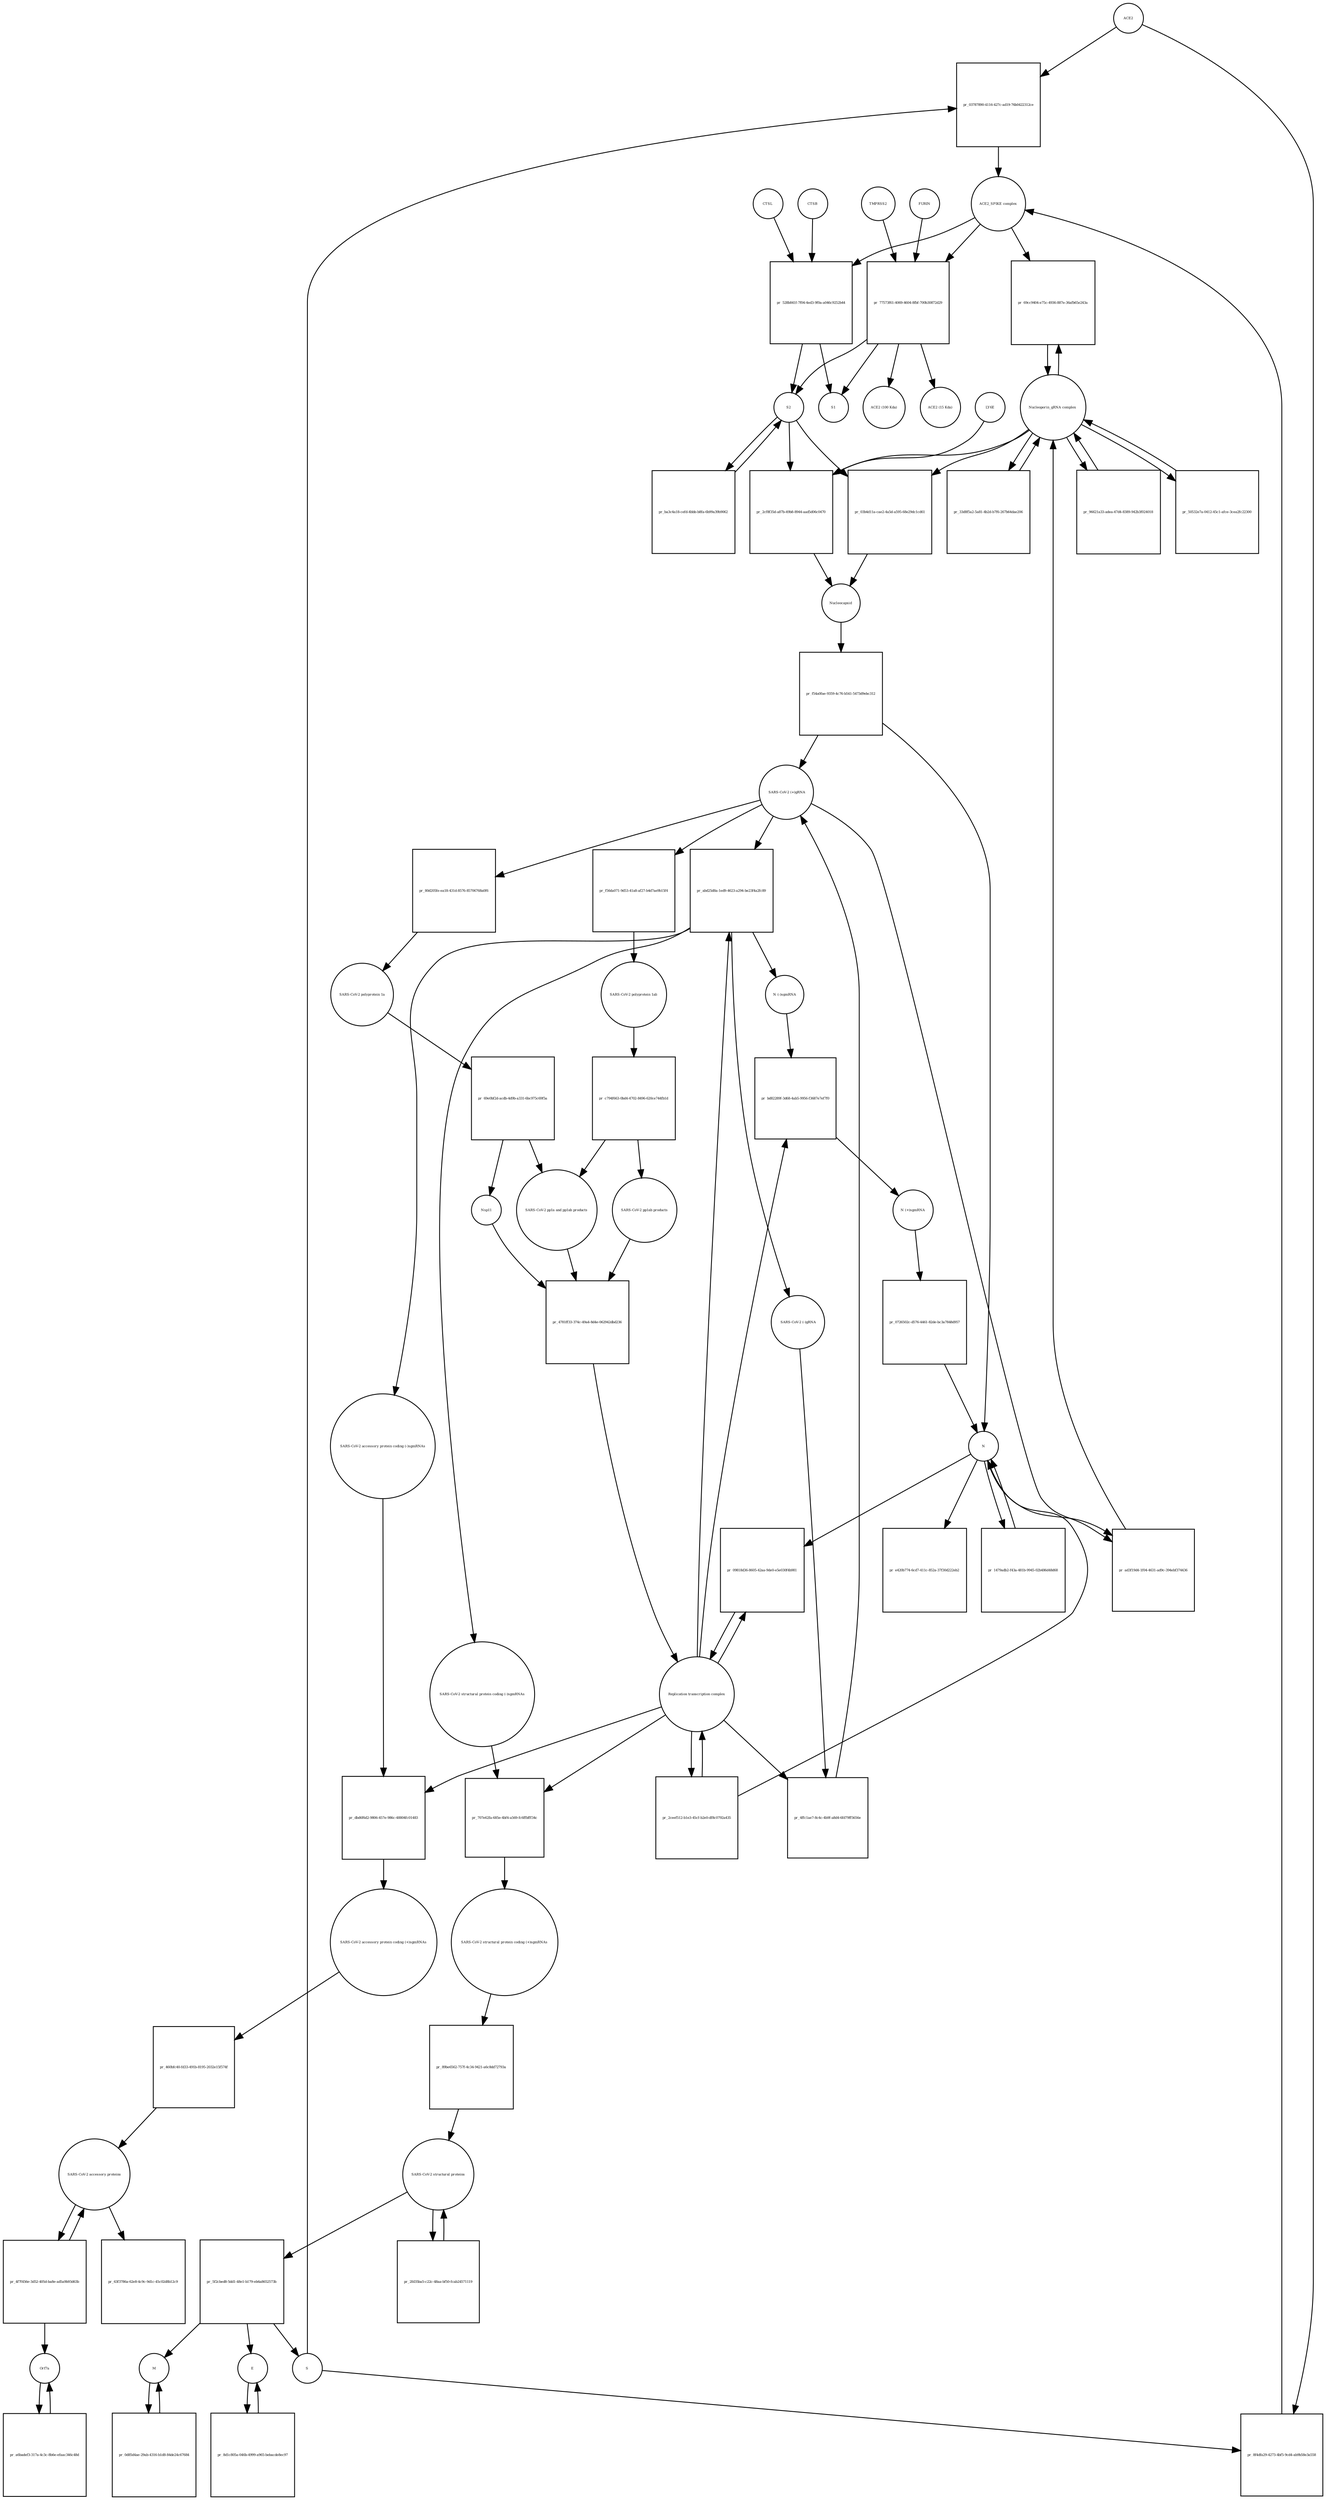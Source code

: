 strict digraph  {
ACE2 [annotation="", bipartite=0, cls=macromolecule, fontsize=4, label=ACE2, shape=circle];
"pr_03787890-4116-427c-ad19-76b0422312ce" [annotation="", bipartite=1, cls=process, fontsize=4, label="pr_03787890-4116-427c-ad19-76b0422312ce", shape=square];
"ACE2_SPIKE complex" [annotation="", bipartite=0, cls=complex, fontsize=4, label="ACE2_SPIKE complex", shape=circle];
S [annotation="", bipartite=0, cls="macromolecule multimer", fontsize=4, label=S, shape=circle];
"Nucleoporin_gRNA complex " [annotation="", bipartite=0, cls=complex, fontsize=4, label="Nucleoporin_gRNA complex ", shape=circle];
"pr_69cc9404-e75c-4936-887e-36afb65e243a" [annotation="", bipartite=1, cls=process, fontsize=4, label="pr_69cc9404-e75c-4936-887e-36afb65e243a", shape=square];
"pr_528b841f-7f04-4ed3-9f0a-a046c9252b44" [annotation="", bipartite=1, cls=process, fontsize=4, label="pr_528b841f-7f04-4ed3-9f0a-a046c9252b44", shape=square];
S2 [annotation="", bipartite=0, cls=macromolecule, fontsize=4, label=S2, shape=circle];
CTSB [annotation="", bipartite=0, cls=macromolecule, fontsize=4, label=CTSB, shape=circle];
CTSL [annotation="", bipartite=0, cls=macromolecule, fontsize=4, label=CTSL, shape=circle];
S1 [annotation="", bipartite=0, cls=macromolecule, fontsize=4, label=S1, shape=circle];
"pr_8f4dfa29-4273-4bf5-9cd4-ab9b58e3a558" [annotation="", bipartite=1, cls=process, fontsize=4, label="pr_8f4dfa29-4273-4bf5-9cd4-ab9b58e3a558", shape=square];
"pr_2cf8f35d-a87b-49b8-8944-aad5d06c0470" [annotation="", bipartite=1, cls=process, fontsize=4, label="pr_2cf8f35d-a87b-49b8-8944-aad5d06c0470", shape=square];
Nucleocapsid [annotation="", bipartite=0, cls=complex, fontsize=4, label=Nucleocapsid, shape=circle];
LY6E [annotation="", bipartite=0, cls=macromolecule, fontsize=4, label=LY6E, shape=circle];
"pr_03b4d11a-cae2-4a5d-a595-68e29dc1cd61" [annotation="", bipartite=1, cls=process, fontsize=4, label="pr_03b4d11a-cae2-4a5d-a595-68e29dc1cd61", shape=square];
"pr_f54a0fae-9359-4c76-b541-5473d9ebc312" [annotation="", bipartite=1, cls=process, fontsize=4, label="pr_f54a0fae-9359-4c76-b541-5473d9ebc312", shape=square];
" SARS-CoV-2 (+)gRNA" [annotation="", bipartite=0, cls="nucleic acid feature", fontsize=4, label=" SARS-CoV-2 (+)gRNA", shape=circle];
N [annotation="", bipartite=0, cls="macromolecule multimer", fontsize=4, label=N, shape=circle];
"SARS-CoV-2 polyprotein 1ab" [annotation="", bipartite=0, cls=macromolecule, fontsize=4, label="SARS-CoV-2 polyprotein 1ab", shape=circle];
"pr_c794f663-0bd4-4702-8496-620ce744fb1d" [annotation="", bipartite=1, cls=process, fontsize=4, label="pr_c794f663-0bd4-4702-8496-620ce744fb1d", shape=square];
"SARS-CoV-2 pp1ab products" [annotation="", bipartite=0, cls=complex, fontsize=4, label="SARS-CoV-2 pp1ab products", shape=circle];
"SARS-CoV-2 pp1a and pp1ab products" [annotation="", bipartite=0, cls=complex, fontsize=4, label="SARS-CoV-2 pp1a and pp1ab products", shape=circle];
"SARS-CoV-2 polyprotein 1a" [annotation="", bipartite=0, cls=macromolecule, fontsize=4, label="SARS-CoV-2 polyprotein 1a", shape=circle];
"pr_69e0bf2d-acdb-4d9b-a331-6bc975c69f5a" [annotation="", bipartite=1, cls=process, fontsize=4, label="pr_69e0bf2d-acdb-4d9b-a331-6bc975c69f5a", shape=square];
Nsp11 [annotation="", bipartite=0, cls=macromolecule, fontsize=4, label=Nsp11, shape=circle];
"pr_96621a33-adea-47d4-8389-942b3f024018" [annotation="", bipartite=1, cls=process, fontsize=4, label="pr_96621a33-adea-47d4-8389-942b3f024018", shape=square];
"pr_50532e7a-0412-45c1-afce-3cea2fc22300" [annotation="", bipartite=1, cls=process, fontsize=4, label="pr_50532e7a-0412-45c1-afce-3cea2fc22300", shape=square];
"SARS-CoV-2 structural proteins" [annotation="", bipartite=0, cls=complex, fontsize=4, label="SARS-CoV-2 structural proteins", shape=circle];
"pr_5f2cbed8-5dd1-48e1-b179-eb6a8652573b" [annotation="", bipartite=1, cls=process, fontsize=4, label="pr_5f2cbed8-5dd1-48e1-b179-eb6a8652573b", shape=square];
M [annotation="", bipartite=0, cls=macromolecule, fontsize=4, label=M, shape=circle];
E [annotation="", bipartite=0, cls=macromolecule, fontsize=4, label=E, shape=circle];
"Replication transcription complex" [annotation="", bipartite=0, cls=complex, fontsize=4, label="Replication transcription complex", shape=circle];
"pr_09818d36-8605-42aa-9de0-e5e030f4b981" [annotation="", bipartite=1, cls=process, fontsize=4, label="pr_09818d36-8605-42aa-9de0-e5e030f4b981", shape=square];
"pr_e420b774-6cd7-411c-852a-37f30d222eb2" [annotation="", bipartite=1, cls=process, fontsize=4, label="pr_e420b774-6cd7-411c-852a-37f30d222eb2", shape=square];
"SARS-CoV-2 accessory proteins" [annotation="", bipartite=0, cls=complex, fontsize=4, label="SARS-CoV-2 accessory proteins", shape=circle];
"pr_63f3786a-62e8-4c9c-9d1c-45c02d8b12c9" [annotation="", bipartite=1, cls=process, fontsize=4, label="pr_63f3786a-62e8-4c9c-9d1c-45c02d8b12c9", shape=square];
"pr_2fd35ba5-c22c-48aa-bf50-fcab24571119" [annotation="", bipartite=1, cls=process, fontsize=4, label="pr_2fd35ba5-c22c-48aa-bf50-fcab24571119", shape=square];
"pr_2ceef512-b1e3-45cf-b2e0-df8c0792a435" [annotation="", bipartite=1, cls=process, fontsize=4, label="pr_2ceef512-b1e3-45cf-b2e0-df8c0792a435", shape=square];
"pr_1479adb2-f43a-481b-9945-02b486d48d68" [annotation="", bipartite=1, cls=process, fontsize=4, label="pr_1479adb2-f43a-481b-9945-02b486d48d68", shape=square];
"pr_4781ff33-374c-49a4-8d4e-062942dbd236" [annotation="", bipartite=1, cls=process, fontsize=4, label="pr_4781ff33-374c-49a4-8d4e-062942dbd236", shape=square];
"SARS-CoV-2 accessory protein coding (-)sgmRNAs" [annotation="", bipartite=0, cls=complex, fontsize=4, label="SARS-CoV-2 accessory protein coding (-)sgmRNAs", shape=circle];
"pr_dbd6f6d2-9806-457e-986c-48804fc01483" [annotation="", bipartite=1, cls=process, fontsize=4, label="pr_dbd6f6d2-9806-457e-986c-48804fc01483", shape=square];
"SARS-CoV-2 accessory protein coding (+)sgmRNAs" [annotation="", bipartite=0, cls=complex, fontsize=4, label="SARS-CoV-2 accessory protein coding (+)sgmRNAs", shape=circle];
"SARS-CoV-2 structural protein coding (-)sgmRNAs" [annotation="", bipartite=0, cls=complex, fontsize=4, label="SARS-CoV-2 structural protein coding (-)sgmRNAs", shape=circle];
"pr_707e62fa-685e-4bf4-a569-fc6ffbfff34c" [annotation="", bipartite=1, cls=process, fontsize=4, label="pr_707e62fa-685e-4bf4-a569-fc6ffbfff34c", shape=square];
"SARS-CoV-2 structural protein coding (+)sgmRNAs" [annotation="", bipartite=0, cls=complex, fontsize=4, label="SARS-CoV-2 structural protein coding (+)sgmRNAs", shape=circle];
"N (-)sgmRNA" [annotation="", bipartite=0, cls="nucleic acid feature", fontsize=4, label="N (-)sgmRNA", shape=circle];
"pr_bd82289f-3d68-4ab5-9956-f3687e7ef7f0" [annotation="", bipartite=1, cls=process, fontsize=4, label="pr_bd82289f-3d68-4ab5-9956-f3687e7ef7f0", shape=square];
"N (+)sgmRNA" [annotation="", bipartite=0, cls="nucleic acid feature", fontsize=4, label="N (+)sgmRNA", shape=circle];
"pr_0726502c-d576-4461-82de-bc3a7848d957" [annotation="", bipartite=1, cls=process, fontsize=4, label="pr_0726502c-d576-4461-82de-bc3a7848d957", shape=square];
"pr_abd25d8a-1ed9-4623-a294-be23f4a2fc89" [annotation="", bipartite=1, cls=process, fontsize=4, label="pr_abd25d8a-1ed9-4623-a294-be23f4a2fc89", shape=square];
" SARS-CoV-2 (-)gRNA" [annotation="", bipartite=0, cls="nucleic acid feature", fontsize=4, label=" SARS-CoV-2 (-)gRNA", shape=circle];
"pr_80d205fe-ea18-431d-8576-85706768a0f6" [annotation="", bipartite=1, cls=process, fontsize=4, label="pr_80d205fe-ea18-431d-8576-85706768a0f6", shape=square];
"pr_f56da071-9d53-41a8-af27-b4d7ae9b15f4" [annotation="", bipartite=1, cls=process, fontsize=4, label="pr_f56da071-9d53-41a8-af27-b4d7ae9b15f4", shape=square];
"pr_460bfc40-fd33-491b-8195-2032e15f574f" [annotation="", bipartite=1, cls=process, fontsize=4, label="pr_460bfc40-fd33-491b-8195-2032e15f574f", shape=square];
"pr_89be6562-757f-4c34-9421-a6c8dd72793a" [annotation="", bipartite=1, cls=process, fontsize=4, label="pr_89be6562-757f-4c34-9421-a6c8dd72793a", shape=square];
"pr_4ffc1ae7-8c4c-4b9f-a8d4-6fd79ff5656e" [annotation="", bipartite=1, cls=process, fontsize=4, label="pr_4ffc1ae7-8c4c-4b9f-a8d4-6fd79ff5656e", shape=square];
"pr_ad3f19d4-1f04-4631-ad9c-394ebf374436" [annotation="", bipartite=1, cls=process, fontsize=4, label="pr_ad3f19d4-1f04-4631-ad9c-394ebf374436", shape=square];
"pr_33d8f5a2-5a81-4b2d-b7f6-267b64dae206" [annotation="", bipartite=1, cls=process, fontsize=4, label="pr_33d8f5a2-5a81-4b2d-b7f6-267b64dae206", shape=square];
"pr_4f7f456e-3d52-405d-ba8e-ad5a9b93d63b" [annotation="", bipartite=1, cls=process, fontsize=4, label="pr_4f7f456e-3d52-405d-ba8e-ad5a9b93d63b", shape=square];
Orf7a [annotation="", bipartite=0, cls=macromolecule, fontsize=4, label=Orf7a, shape=circle];
"pr_77573f61-4069-4604-8fbf-700b30872d29" [annotation="", bipartite=1, cls=process, fontsize=4, label="pr_77573f61-4069-4604-8fbf-700b30872d29", shape=square];
FURIN [annotation="", bipartite=0, cls=macromolecule, fontsize=4, label=FURIN, shape=circle];
TMPRSS2 [annotation="", bipartite=0, cls=macromolecule, fontsize=4, label=TMPRSS2, shape=circle];
"ACE2 (100 Kda)" [annotation="", bipartite=0, cls=macromolecule, fontsize=4, label="ACE2 (100 Kda)", shape=circle];
"ACE2 (15 Kda)" [annotation="", bipartite=0, cls=macromolecule, fontsize=4, label="ACE2 (15 Kda)", shape=circle];
"pr_ba3c4a18-cefd-4bbb-b8fa-6b99a39b9062" [annotation="", bipartite=1, cls=process, fontsize=4, label="pr_ba3c4a18-cefd-4bbb-b8fa-6b99a39b9062", shape=square];
"pr_8d1c805a-046b-4999-a965-bebacde8ec97" [annotation="", bipartite=1, cls=process, fontsize=4, label="pr_8d1c805a-046b-4999-a965-bebacde8ec97", shape=square];
"pr_0d85d4ae-29ab-4316-b1d8-84de24c67684" [annotation="", bipartite=1, cls=process, fontsize=4, label="pr_0d85d4ae-29ab-4316-b1d8-84de24c67684", shape=square];
"pr_a6badef3-317a-4c3c-8b6e-efaac346c48d" [annotation="", bipartite=1, cls=process, fontsize=4, label="pr_a6badef3-317a-4c3c-8b6e-efaac346c48d", shape=square];
ACE2 -> "pr_03787890-4116-427c-ad19-76b0422312ce"  [annotation="", interaction_type=consumption];
ACE2 -> "pr_8f4dfa29-4273-4bf5-9cd4-ab9b58e3a558"  [annotation="", interaction_type=consumption];
"pr_03787890-4116-427c-ad19-76b0422312ce" -> "ACE2_SPIKE complex"  [annotation="", interaction_type=production];
"ACE2_SPIKE complex" -> "pr_69cc9404-e75c-4936-887e-36afb65e243a"  [annotation="urn_miriam_pubmed_32142651|urn_miriam_pubmed_32094589", interaction_type=stimulation];
"ACE2_SPIKE complex" -> "pr_528b841f-7f04-4ed3-9f0a-a046c9252b44"  [annotation="", interaction_type=consumption];
"ACE2_SPIKE complex" -> "pr_77573f61-4069-4604-8fbf-700b30872d29"  [annotation="", interaction_type=consumption];
S -> "pr_03787890-4116-427c-ad19-76b0422312ce"  [annotation="", interaction_type=consumption];
S -> "pr_8f4dfa29-4273-4bf5-9cd4-ab9b58e3a558"  [annotation="", interaction_type=consumption];
"Nucleoporin_gRNA complex " -> "pr_69cc9404-e75c-4936-887e-36afb65e243a"  [annotation="", interaction_type=consumption];
"Nucleoporin_gRNA complex " -> "pr_2cf8f35d-a87b-49b8-8944-aad5d06c0470"  [annotation="", interaction_type=consumption];
"Nucleoporin_gRNA complex " -> "pr_03b4d11a-cae2-4a5d-a595-68e29dc1cd61"  [annotation="", interaction_type=consumption];
"Nucleoporin_gRNA complex " -> "pr_96621a33-adea-47d4-8389-942b3f024018"  [annotation="", interaction_type=consumption];
"Nucleoporin_gRNA complex " -> "pr_50532e7a-0412-45c1-afce-3cea2fc22300"  [annotation="", interaction_type=consumption];
"Nucleoporin_gRNA complex " -> "pr_33d8f5a2-5a81-4b2d-b7f6-267b64dae206"  [annotation="", interaction_type=consumption];
"pr_69cc9404-e75c-4936-887e-36afb65e243a" -> "Nucleoporin_gRNA complex "  [annotation="", interaction_type=production];
"pr_528b841f-7f04-4ed3-9f0a-a046c9252b44" -> S2  [annotation="", interaction_type=production];
"pr_528b841f-7f04-4ed3-9f0a-a046c9252b44" -> S1  [annotation="", interaction_type=production];
S2 -> "pr_2cf8f35d-a87b-49b8-8944-aad5d06c0470"  [annotation="urn_miriam_doi_10.1101%2F2020.03.05.979260|urn_miriam_doi_10.1101%2F2020.04.02.021469", interaction_type=stimulation];
S2 -> "pr_03b4d11a-cae2-4a5d-a595-68e29dc1cd61"  [annotation="", interaction_type=stimulation];
S2 -> "pr_ba3c4a18-cefd-4bbb-b8fa-6b99a39b9062"  [annotation="", interaction_type=consumption];
CTSB -> "pr_528b841f-7f04-4ed3-9f0a-a046c9252b44"  [annotation=urn_miriam_pubmed_32142651, interaction_type=catalysis];
CTSL -> "pr_528b841f-7f04-4ed3-9f0a-a046c9252b44"  [annotation=urn_miriam_pubmed_32142651, interaction_type=catalysis];
"pr_8f4dfa29-4273-4bf5-9cd4-ab9b58e3a558" -> "ACE2_SPIKE complex"  [annotation="", interaction_type=production];
"pr_2cf8f35d-a87b-49b8-8944-aad5d06c0470" -> Nucleocapsid  [annotation="", interaction_type=production];
Nucleocapsid -> "pr_f54a0fae-9359-4c76-b541-5473d9ebc312"  [annotation="", interaction_type=consumption];
LY6E -> "pr_2cf8f35d-a87b-49b8-8944-aad5d06c0470"  [annotation="urn_miriam_doi_10.1101%2F2020.03.05.979260|urn_miriam_doi_10.1101%2F2020.04.02.021469", interaction_type=inhibition];
"pr_03b4d11a-cae2-4a5d-a595-68e29dc1cd61" -> Nucleocapsid  [annotation="", interaction_type=production];
"pr_f54a0fae-9359-4c76-b541-5473d9ebc312" -> " SARS-CoV-2 (+)gRNA"  [annotation="", interaction_type=production];
"pr_f54a0fae-9359-4c76-b541-5473d9ebc312" -> N  [annotation="", interaction_type=production];
" SARS-CoV-2 (+)gRNA" -> "pr_abd25d8a-1ed9-4623-a294-be23f4a2fc89"  [annotation="", interaction_type=consumption];
" SARS-CoV-2 (+)gRNA" -> "pr_80d205fe-ea18-431d-8576-85706768a0f6"  [annotation="", interaction_type=consumption];
" SARS-CoV-2 (+)gRNA" -> "pr_f56da071-9d53-41a8-af27-b4d7ae9b15f4"  [annotation="", interaction_type=consumption];
" SARS-CoV-2 (+)gRNA" -> "pr_ad3f19d4-1f04-4631-ad9c-394ebf374436"  [annotation="", interaction_type=consumption];
N -> "pr_09818d36-8605-42aa-9de0-e5e030f4b981"  [annotation="", interaction_type=consumption];
N -> "pr_e420b774-6cd7-411c-852a-37f30d222eb2"  [annotation="", interaction_type=consumption];
N -> "pr_1479adb2-f43a-481b-9945-02b486d48d68"  [annotation="", interaction_type=consumption];
N -> "pr_ad3f19d4-1f04-4631-ad9c-394ebf374436"  [annotation="", interaction_type=consumption];
"SARS-CoV-2 polyprotein 1ab" -> "pr_c794f663-0bd4-4702-8496-620ce744fb1d"  [annotation=urn_miriam_pubmed_31226023, interaction_type=catalysis];
"pr_c794f663-0bd4-4702-8496-620ce744fb1d" -> "SARS-CoV-2 pp1ab products"  [annotation="", interaction_type=production];
"pr_c794f663-0bd4-4702-8496-620ce744fb1d" -> "SARS-CoV-2 pp1a and pp1ab products"  [annotation="", interaction_type=production];
"SARS-CoV-2 pp1ab products" -> "pr_4781ff33-374c-49a4-8d4e-062942dbd236"  [annotation="", interaction_type=consumption];
"SARS-CoV-2 pp1a and pp1ab products" -> "pr_4781ff33-374c-49a4-8d4e-062942dbd236"  [annotation="", interaction_type=consumption];
"SARS-CoV-2 polyprotein 1a" -> "pr_69e0bf2d-acdb-4d9b-a331-6bc975c69f5a"  [annotation=urn_miriam_pubmed_31226023, interaction_type=catalysis];
"pr_69e0bf2d-acdb-4d9b-a331-6bc975c69f5a" -> Nsp11  [annotation="", interaction_type=production];
"pr_69e0bf2d-acdb-4d9b-a331-6bc975c69f5a" -> "SARS-CoV-2 pp1a and pp1ab products"  [annotation="", interaction_type=production];
Nsp11 -> "pr_4781ff33-374c-49a4-8d4e-062942dbd236"  [annotation="", interaction_type=consumption];
"pr_96621a33-adea-47d4-8389-942b3f024018" -> "Nucleoporin_gRNA complex "  [annotation="", interaction_type=production];
"pr_50532e7a-0412-45c1-afce-3cea2fc22300" -> "Nucleoporin_gRNA complex "  [annotation="", interaction_type=production];
"SARS-CoV-2 structural proteins" -> "pr_5f2cbed8-5dd1-48e1-b179-eb6a8652573b"  [annotation="", interaction_type=consumption];
"SARS-CoV-2 structural proteins" -> "pr_2fd35ba5-c22c-48aa-bf50-fcab24571119"  [annotation="", interaction_type=consumption];
"pr_5f2cbed8-5dd1-48e1-b179-eb6a8652573b" -> M  [annotation="", interaction_type=production];
"pr_5f2cbed8-5dd1-48e1-b179-eb6a8652573b" -> E  [annotation="", interaction_type=production];
"pr_5f2cbed8-5dd1-48e1-b179-eb6a8652573b" -> S  [annotation="", interaction_type=production];
M -> "pr_0d85d4ae-29ab-4316-b1d8-84de24c67684"  [annotation="", interaction_type=consumption];
E -> "pr_8d1c805a-046b-4999-a965-bebacde8ec97"  [annotation="", interaction_type=consumption];
"Replication transcription complex" -> "pr_09818d36-8605-42aa-9de0-e5e030f4b981"  [annotation="", interaction_type=consumption];
"Replication transcription complex" -> "pr_2ceef512-b1e3-45cf-b2e0-df8c0792a435"  [annotation="", interaction_type=consumption];
"Replication transcription complex" -> "pr_dbd6f6d2-9806-457e-986c-48804fc01483"  [annotation="", interaction_type="necessary stimulation"];
"Replication transcription complex" -> "pr_707e62fa-685e-4bf4-a569-fc6ffbfff34c"  [annotation="", interaction_type="necessary stimulation"];
"Replication transcription complex" -> "pr_bd82289f-3d68-4ab5-9956-f3687e7ef7f0"  [annotation="", interaction_type="necessary stimulation"];
"Replication transcription complex" -> "pr_abd25d8a-1ed9-4623-a294-be23f4a2fc89"  [annotation="", interaction_type="necessary stimulation"];
"Replication transcription complex" -> "pr_4ffc1ae7-8c4c-4b9f-a8d4-6fd79ff5656e"  [annotation="", interaction_type="necessary stimulation"];
"pr_09818d36-8605-42aa-9de0-e5e030f4b981" -> "Replication transcription complex"  [annotation="", interaction_type=production];
"SARS-CoV-2 accessory proteins" -> "pr_63f3786a-62e8-4c9c-9d1c-45c02d8b12c9"  [annotation="", interaction_type=consumption];
"SARS-CoV-2 accessory proteins" -> "pr_4f7f456e-3d52-405d-ba8e-ad5a9b93d63b"  [annotation="", interaction_type=consumption];
"pr_2fd35ba5-c22c-48aa-bf50-fcab24571119" -> "SARS-CoV-2 structural proteins"  [annotation="", interaction_type=production];
"pr_2ceef512-b1e3-45cf-b2e0-df8c0792a435" -> "Replication transcription complex"  [annotation="", interaction_type=production];
"pr_2ceef512-b1e3-45cf-b2e0-df8c0792a435" -> N  [annotation="", interaction_type=production];
"pr_1479adb2-f43a-481b-9945-02b486d48d68" -> N  [annotation="", interaction_type=production];
"pr_4781ff33-374c-49a4-8d4e-062942dbd236" -> "Replication transcription complex"  [annotation="", interaction_type=production];
"SARS-CoV-2 accessory protein coding (-)sgmRNAs" -> "pr_dbd6f6d2-9806-457e-986c-48804fc01483"  [annotation="", interaction_type=consumption];
"pr_dbd6f6d2-9806-457e-986c-48804fc01483" -> "SARS-CoV-2 accessory protein coding (+)sgmRNAs"  [annotation="", interaction_type=production];
"SARS-CoV-2 accessory protein coding (+)sgmRNAs" -> "pr_460bfc40-fd33-491b-8195-2032e15f574f"  [annotation="", interaction_type=consumption];
"SARS-CoV-2 structural protein coding (-)sgmRNAs" -> "pr_707e62fa-685e-4bf4-a569-fc6ffbfff34c"  [annotation="", interaction_type=consumption];
"pr_707e62fa-685e-4bf4-a569-fc6ffbfff34c" -> "SARS-CoV-2 structural protein coding (+)sgmRNAs"  [annotation="", interaction_type=production];
"SARS-CoV-2 structural protein coding (+)sgmRNAs" -> "pr_89be6562-757f-4c34-9421-a6c8dd72793a"  [annotation="", interaction_type=consumption];
"N (-)sgmRNA" -> "pr_bd82289f-3d68-4ab5-9956-f3687e7ef7f0"  [annotation="", interaction_type=consumption];
"pr_bd82289f-3d68-4ab5-9956-f3687e7ef7f0" -> "N (+)sgmRNA"  [annotation="", interaction_type=production];
"N (+)sgmRNA" -> "pr_0726502c-d576-4461-82de-bc3a7848d957"  [annotation="", interaction_type=consumption];
"pr_0726502c-d576-4461-82de-bc3a7848d957" -> N  [annotation="", interaction_type=production];
"pr_abd25d8a-1ed9-4623-a294-be23f4a2fc89" -> " SARS-CoV-2 (-)gRNA"  [annotation="", interaction_type=production];
"pr_abd25d8a-1ed9-4623-a294-be23f4a2fc89" -> "SARS-CoV-2 accessory protein coding (-)sgmRNAs"  [annotation="", interaction_type=production];
"pr_abd25d8a-1ed9-4623-a294-be23f4a2fc89" -> "SARS-CoV-2 structural protein coding (-)sgmRNAs"  [annotation="", interaction_type=production];
"pr_abd25d8a-1ed9-4623-a294-be23f4a2fc89" -> "N (-)sgmRNA"  [annotation="", interaction_type=production];
" SARS-CoV-2 (-)gRNA" -> "pr_4ffc1ae7-8c4c-4b9f-a8d4-6fd79ff5656e"  [annotation="", interaction_type=consumption];
"pr_80d205fe-ea18-431d-8576-85706768a0f6" -> "SARS-CoV-2 polyprotein 1a"  [annotation="", interaction_type=production];
"pr_f56da071-9d53-41a8-af27-b4d7ae9b15f4" -> "SARS-CoV-2 polyprotein 1ab"  [annotation="", interaction_type=production];
"pr_460bfc40-fd33-491b-8195-2032e15f574f" -> "SARS-CoV-2 accessory proteins"  [annotation="", interaction_type=production];
"pr_89be6562-757f-4c34-9421-a6c8dd72793a" -> "SARS-CoV-2 structural proteins"  [annotation="", interaction_type=production];
"pr_4ffc1ae7-8c4c-4b9f-a8d4-6fd79ff5656e" -> " SARS-CoV-2 (+)gRNA"  [annotation="", interaction_type=production];
"pr_ad3f19d4-1f04-4631-ad9c-394ebf374436" -> "Nucleoporin_gRNA complex "  [annotation="", interaction_type=production];
"pr_33d8f5a2-5a81-4b2d-b7f6-267b64dae206" -> "Nucleoporin_gRNA complex "  [annotation="", interaction_type=production];
"pr_4f7f456e-3d52-405d-ba8e-ad5a9b93d63b" -> "SARS-CoV-2 accessory proteins"  [annotation="", interaction_type=production];
"pr_4f7f456e-3d52-405d-ba8e-ad5a9b93d63b" -> Orf7a  [annotation="", interaction_type=production];
Orf7a -> "pr_a6badef3-317a-4c3c-8b6e-efaac346c48d"  [annotation="", interaction_type=consumption];
"pr_77573f61-4069-4604-8fbf-700b30872d29" -> S2  [annotation="", interaction_type=production];
"pr_77573f61-4069-4604-8fbf-700b30872d29" -> "ACE2 (100 Kda)"  [annotation="", interaction_type=production];
"pr_77573f61-4069-4604-8fbf-700b30872d29" -> S1  [annotation="", interaction_type=production];
"pr_77573f61-4069-4604-8fbf-700b30872d29" -> "ACE2 (15 Kda)"  [annotation="", interaction_type=production];
FURIN -> "pr_77573f61-4069-4604-8fbf-700b30872d29"  [annotation="", interaction_type=catalysis];
TMPRSS2 -> "pr_77573f61-4069-4604-8fbf-700b30872d29"  [annotation="", interaction_type=catalysis];
"pr_ba3c4a18-cefd-4bbb-b8fa-6b99a39b9062" -> S2  [annotation="", interaction_type=production];
"pr_8d1c805a-046b-4999-a965-bebacde8ec97" -> E  [annotation="", interaction_type=production];
"pr_0d85d4ae-29ab-4316-b1d8-84de24c67684" -> M  [annotation="", interaction_type=production];
"pr_a6badef3-317a-4c3c-8b6e-efaac346c48d" -> Orf7a  [annotation="", interaction_type=production];
}
